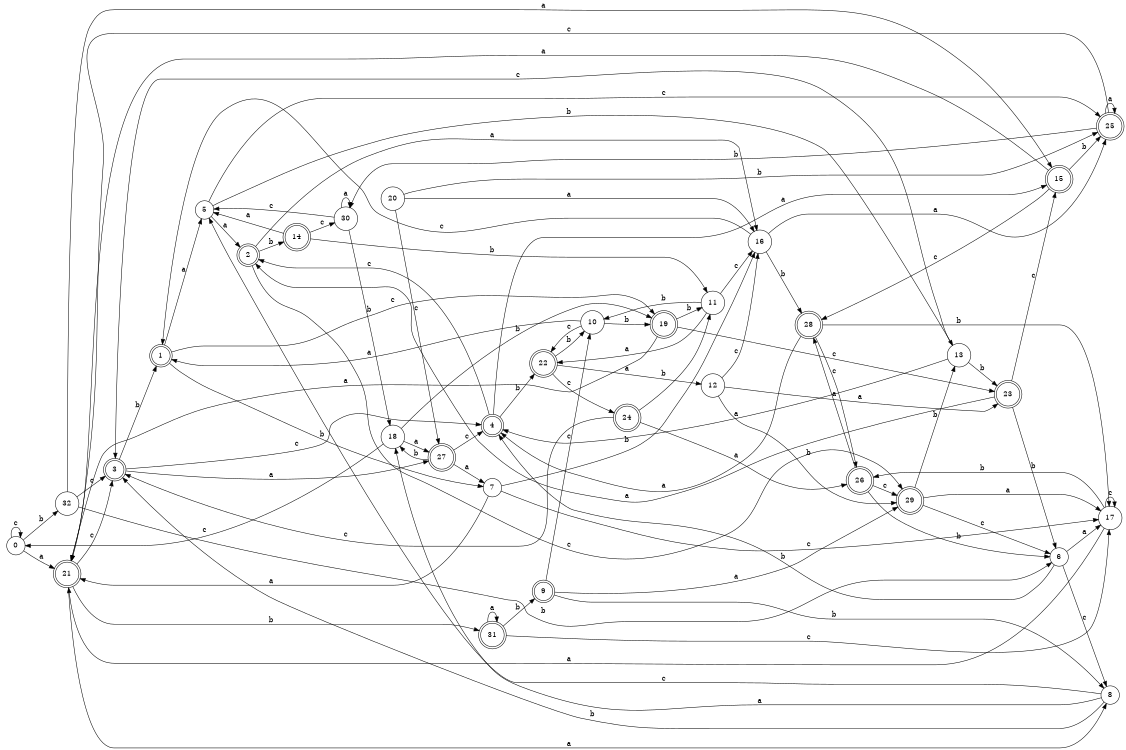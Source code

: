 digraph n27_10 {
__start0 [label="" shape="none"];

rankdir=LR;
size="8,5";

s0 [style="filled", color="black", fillcolor="white" shape="circle", label="0"];
s1 [style="rounded,filled", color="black", fillcolor="white" shape="doublecircle", label="1"];
s2 [style="rounded,filled", color="black", fillcolor="white" shape="doublecircle", label="2"];
s3 [style="rounded,filled", color="black", fillcolor="white" shape="doublecircle", label="3"];
s4 [style="rounded,filled", color="black", fillcolor="white" shape="doublecircle", label="4"];
s5 [style="filled", color="black", fillcolor="white" shape="circle", label="5"];
s6 [style="filled", color="black", fillcolor="white" shape="circle", label="6"];
s7 [style="filled", color="black", fillcolor="white" shape="circle", label="7"];
s8 [style="filled", color="black", fillcolor="white" shape="circle", label="8"];
s9 [style="rounded,filled", color="black", fillcolor="white" shape="doublecircle", label="9"];
s10 [style="filled", color="black", fillcolor="white" shape="circle", label="10"];
s11 [style="filled", color="black", fillcolor="white" shape="circle", label="11"];
s12 [style="filled", color="black", fillcolor="white" shape="circle", label="12"];
s13 [style="filled", color="black", fillcolor="white" shape="circle", label="13"];
s14 [style="rounded,filled", color="black", fillcolor="white" shape="doublecircle", label="14"];
s15 [style="rounded,filled", color="black", fillcolor="white" shape="doublecircle", label="15"];
s16 [style="filled", color="black", fillcolor="white" shape="circle", label="16"];
s17 [style="filled", color="black", fillcolor="white" shape="circle", label="17"];
s18 [style="filled", color="black", fillcolor="white" shape="circle", label="18"];
s19 [style="rounded,filled", color="black", fillcolor="white" shape="doublecircle", label="19"];
s20 [style="filled", color="black", fillcolor="white" shape="circle", label="20"];
s21 [style="rounded,filled", color="black", fillcolor="white" shape="doublecircle", label="21"];
s22 [style="rounded,filled", color="black", fillcolor="white" shape="doublecircle", label="22"];
s23 [style="rounded,filled", color="black", fillcolor="white" shape="doublecircle", label="23"];
s24 [style="rounded,filled", color="black", fillcolor="white" shape="doublecircle", label="24"];
s25 [style="rounded,filled", color="black", fillcolor="white" shape="doublecircle", label="25"];
s26 [style="rounded,filled", color="black", fillcolor="white" shape="doublecircle", label="26"];
s27 [style="rounded,filled", color="black", fillcolor="white" shape="doublecircle", label="27"];
s28 [style="rounded,filled", color="black", fillcolor="white" shape="doublecircle", label="28"];
s29 [style="rounded,filled", color="black", fillcolor="white" shape="doublecircle", label="29"];
s30 [style="filled", color="black", fillcolor="white" shape="circle", label="30"];
s31 [style="rounded,filled", color="black", fillcolor="white" shape="doublecircle", label="31"];
s32 [style="filled", color="black", fillcolor="white" shape="circle", label="32"];
s0 -> s21 [label="a"];
s0 -> s32 [label="b"];
s0 -> s0 [label="c"];
s1 -> s5 [label="a"];
s1 -> s7 [label="b"];
s1 -> s19 [label="c"];
s2 -> s16 [label="a"];
s2 -> s14 [label="b"];
s2 -> s29 [label="c"];
s3 -> s27 [label="a"];
s3 -> s1 [label="b"];
s3 -> s4 [label="c"];
s4 -> s15 [label="a"];
s4 -> s22 [label="b"];
s4 -> s2 [label="c"];
s5 -> s2 [label="a"];
s5 -> s13 [label="b"];
s5 -> s25 [label="c"];
s6 -> s17 [label="a"];
s6 -> s4 [label="b"];
s6 -> s8 [label="c"];
s7 -> s21 [label="a"];
s7 -> s16 [label="b"];
s7 -> s17 [label="c"];
s8 -> s18 [label="a"];
s8 -> s3 [label="b"];
s8 -> s5 [label="c"];
s9 -> s29 [label="a"];
s9 -> s8 [label="b"];
s9 -> s10 [label="c"];
s10 -> s1 [label="a"];
s10 -> s19 [label="b"];
s10 -> s22 [label="c"];
s11 -> s22 [label="a"];
s11 -> s10 [label="b"];
s11 -> s16 [label="c"];
s12 -> s23 [label="a"];
s12 -> s29 [label="b"];
s12 -> s16 [label="c"];
s13 -> s4 [label="a"];
s13 -> s23 [label="b"];
s13 -> s3 [label="c"];
s14 -> s5 [label="a"];
s14 -> s11 [label="b"];
s14 -> s30 [label="c"];
s15 -> s21 [label="a"];
s15 -> s25 [label="b"];
s15 -> s28 [label="c"];
s16 -> s25 [label="a"];
s16 -> s28 [label="b"];
s16 -> s1 [label="c"];
s17 -> s21 [label="a"];
s17 -> s26 [label="b"];
s17 -> s17 [label="c"];
s18 -> s27 [label="a"];
s18 -> s19 [label="b"];
s18 -> s0 [label="c"];
s19 -> s21 [label="a"];
s19 -> s11 [label="b"];
s19 -> s23 [label="c"];
s20 -> s16 [label="a"];
s20 -> s25 [label="b"];
s20 -> s27 [label="c"];
s21 -> s8 [label="a"];
s21 -> s31 [label="b"];
s21 -> s3 [label="c"];
s22 -> s12 [label="a"];
s22 -> s10 [label="b"];
s22 -> s24 [label="c"];
s23 -> s2 [label="a"];
s23 -> s6 [label="b"];
s23 -> s15 [label="c"];
s24 -> s26 [label="a"];
s24 -> s11 [label="b"];
s24 -> s3 [label="c"];
s25 -> s25 [label="a"];
s25 -> s30 [label="b"];
s25 -> s21 [label="c"];
s26 -> s28 [label="a"];
s26 -> s6 [label="b"];
s26 -> s29 [label="c"];
s27 -> s7 [label="a"];
s27 -> s18 [label="b"];
s27 -> s4 [label="c"];
s28 -> s4 [label="a"];
s28 -> s17 [label="b"];
s28 -> s26 [label="c"];
s29 -> s17 [label="a"];
s29 -> s13 [label="b"];
s29 -> s6 [label="c"];
s30 -> s30 [label="a"];
s30 -> s18 [label="b"];
s30 -> s5 [label="c"];
s31 -> s31 [label="a"];
s31 -> s9 [label="b"];
s31 -> s17 [label="c"];
s32 -> s15 [label="a"];
s32 -> s6 [label="b"];
s32 -> s3 [label="c"];

}